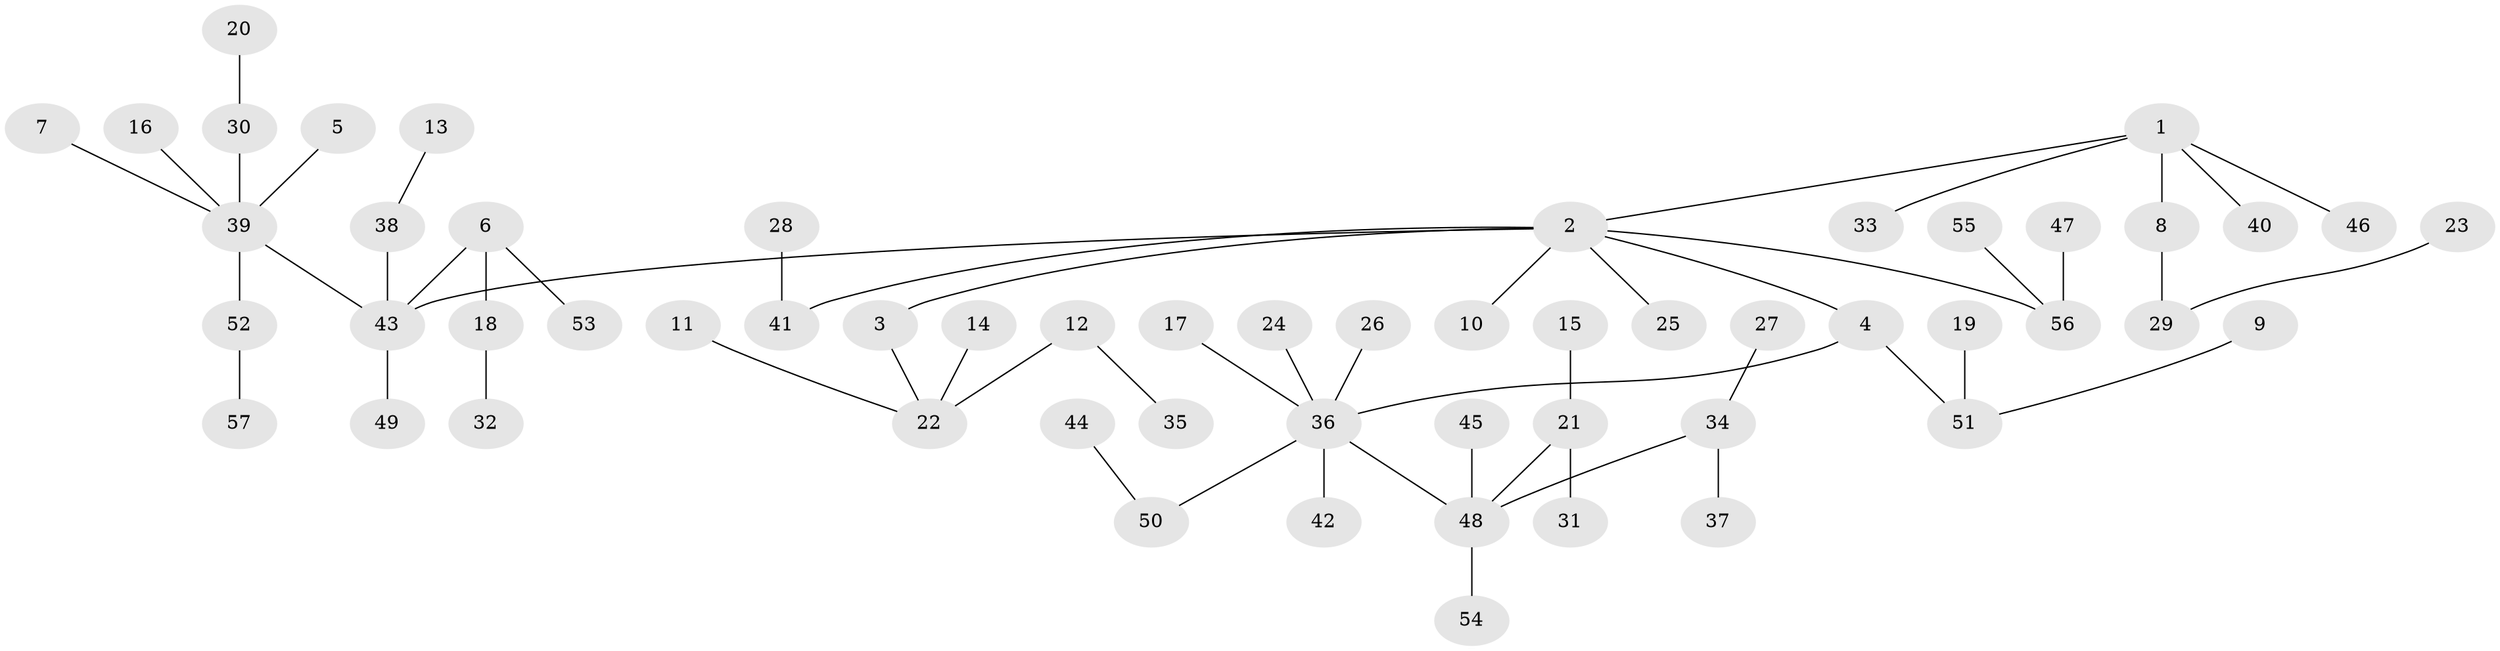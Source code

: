 // original degree distribution, {5: 0.06140350877192982, 3: 0.07017543859649122, 7: 0.008771929824561403, 4: 0.06140350877192982, 2: 0.24561403508771928, 1: 0.5350877192982456, 9: 0.008771929824561403, 6: 0.008771929824561403}
// Generated by graph-tools (version 1.1) at 2025/50/03/09/25 03:50:24]
// undirected, 57 vertices, 56 edges
graph export_dot {
graph [start="1"]
  node [color=gray90,style=filled];
  1;
  2;
  3;
  4;
  5;
  6;
  7;
  8;
  9;
  10;
  11;
  12;
  13;
  14;
  15;
  16;
  17;
  18;
  19;
  20;
  21;
  22;
  23;
  24;
  25;
  26;
  27;
  28;
  29;
  30;
  31;
  32;
  33;
  34;
  35;
  36;
  37;
  38;
  39;
  40;
  41;
  42;
  43;
  44;
  45;
  46;
  47;
  48;
  49;
  50;
  51;
  52;
  53;
  54;
  55;
  56;
  57;
  1 -- 2 [weight=1.0];
  1 -- 8 [weight=1.0];
  1 -- 33 [weight=1.0];
  1 -- 40 [weight=1.0];
  1 -- 46 [weight=1.0];
  2 -- 3 [weight=1.0];
  2 -- 4 [weight=1.0];
  2 -- 10 [weight=1.0];
  2 -- 25 [weight=1.0];
  2 -- 41 [weight=1.0];
  2 -- 43 [weight=1.0];
  2 -- 56 [weight=1.0];
  3 -- 22 [weight=1.0];
  4 -- 36 [weight=1.0];
  4 -- 51 [weight=1.0];
  5 -- 39 [weight=1.0];
  6 -- 18 [weight=1.0];
  6 -- 43 [weight=1.0];
  6 -- 53 [weight=1.0];
  7 -- 39 [weight=1.0];
  8 -- 29 [weight=1.0];
  9 -- 51 [weight=1.0];
  11 -- 22 [weight=1.0];
  12 -- 22 [weight=1.0];
  12 -- 35 [weight=1.0];
  13 -- 38 [weight=1.0];
  14 -- 22 [weight=1.0];
  15 -- 21 [weight=1.0];
  16 -- 39 [weight=1.0];
  17 -- 36 [weight=1.0];
  18 -- 32 [weight=1.0];
  19 -- 51 [weight=1.0];
  20 -- 30 [weight=1.0];
  21 -- 31 [weight=1.0];
  21 -- 48 [weight=1.0];
  23 -- 29 [weight=1.0];
  24 -- 36 [weight=1.0];
  26 -- 36 [weight=1.0];
  27 -- 34 [weight=1.0];
  28 -- 41 [weight=1.0];
  30 -- 39 [weight=1.0];
  34 -- 37 [weight=1.0];
  34 -- 48 [weight=1.0];
  36 -- 42 [weight=1.0];
  36 -- 48 [weight=1.0];
  36 -- 50 [weight=1.0];
  38 -- 43 [weight=1.0];
  39 -- 43 [weight=1.0];
  39 -- 52 [weight=1.0];
  43 -- 49 [weight=1.0];
  44 -- 50 [weight=1.0];
  45 -- 48 [weight=1.0];
  47 -- 56 [weight=1.0];
  48 -- 54 [weight=1.0];
  52 -- 57 [weight=1.0];
  55 -- 56 [weight=1.0];
}
